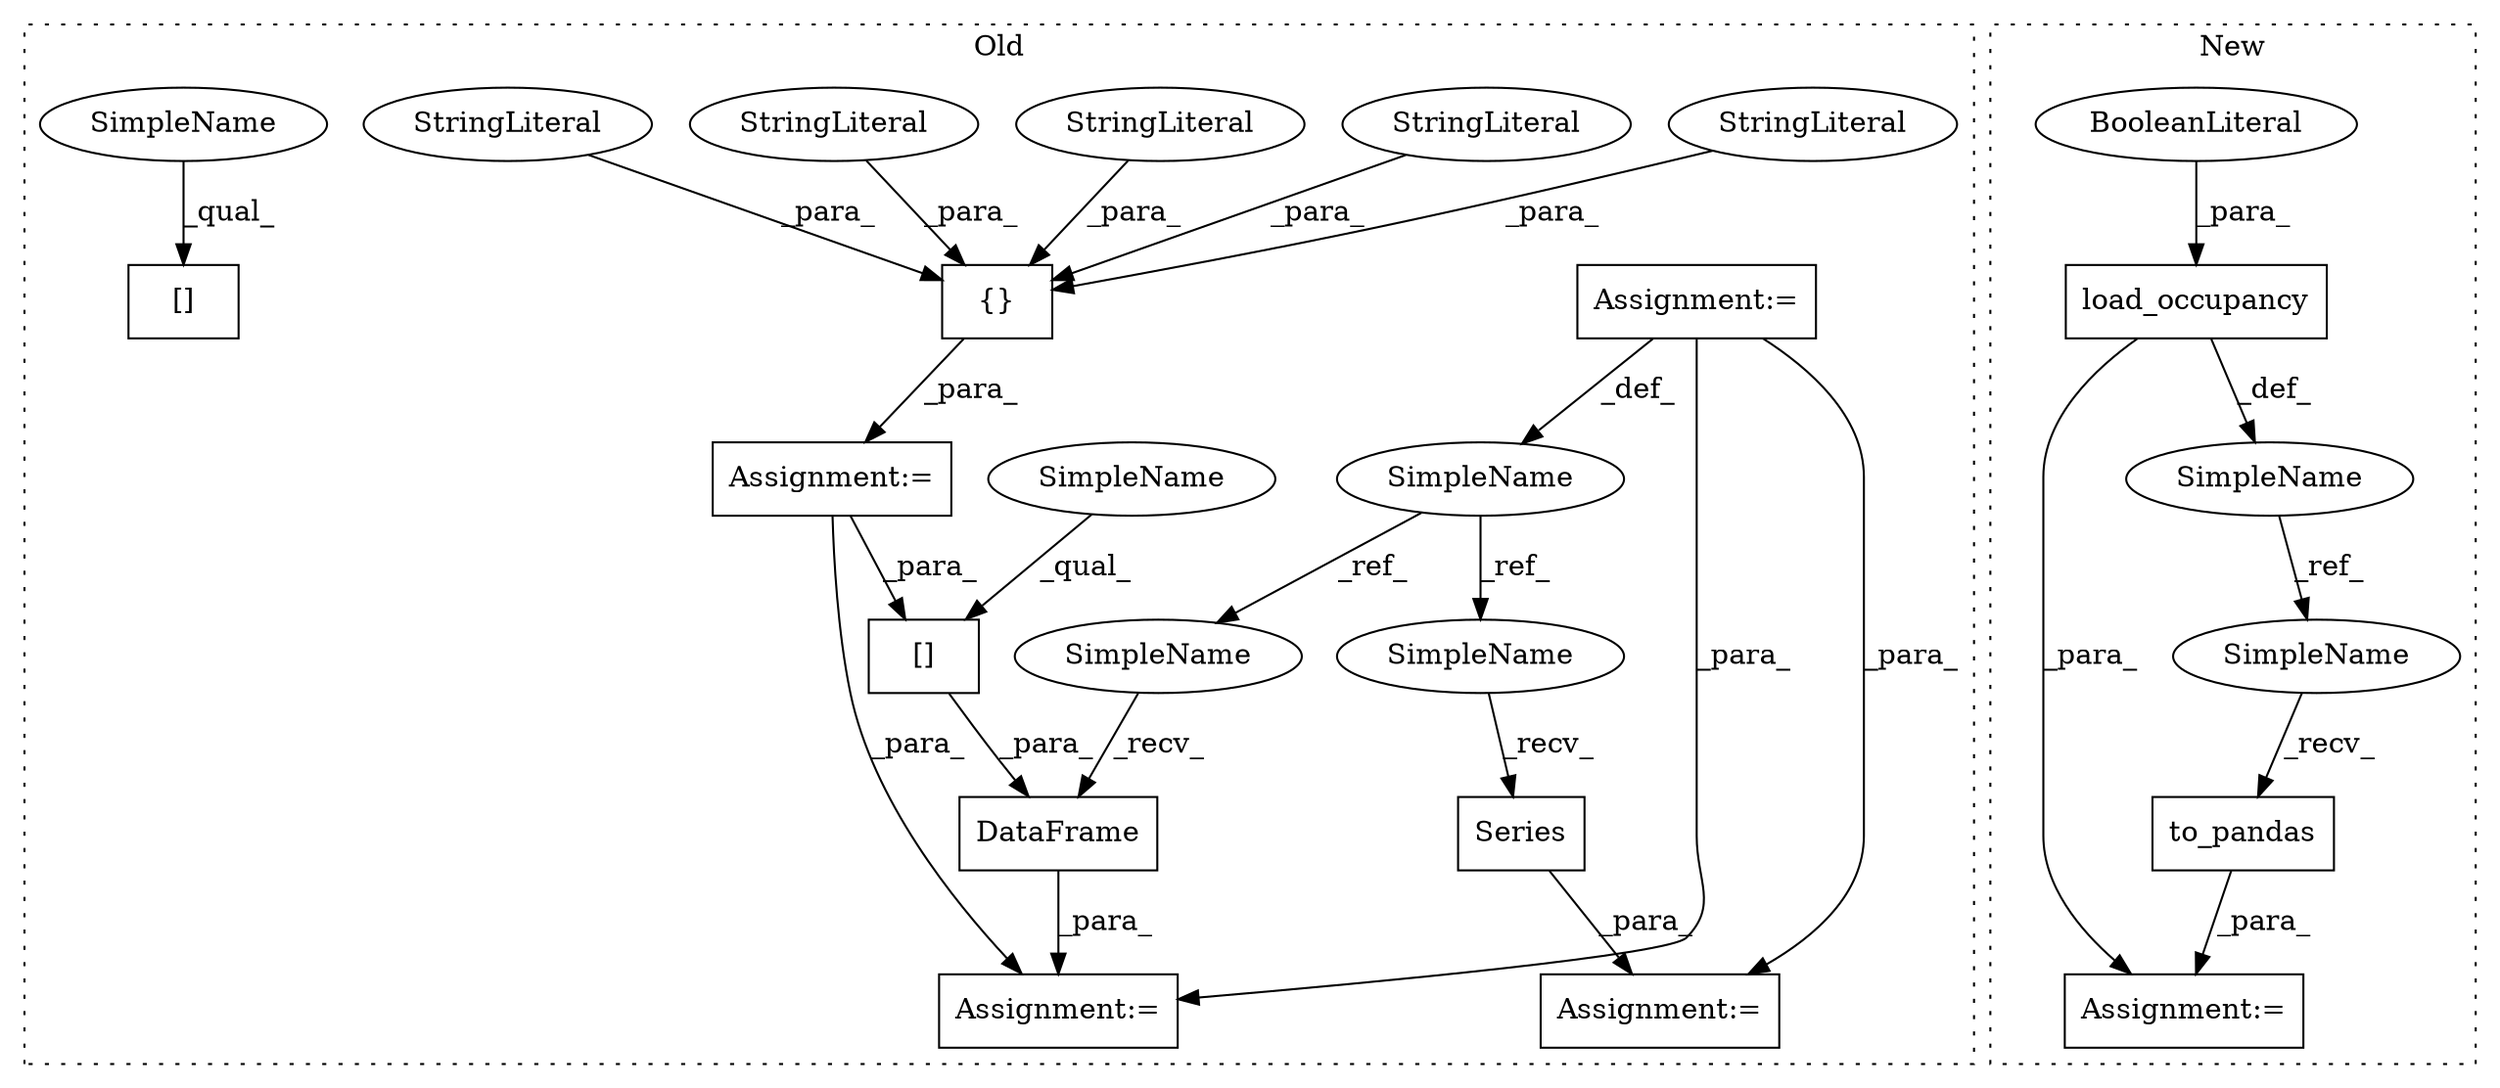 digraph G {
subgraph cluster0 {
1 [label="Series" a="32" s="2648,2679" l="7,1" shape="box"];
4 [label="Assignment:=" a="7" s="2644" l="1" shape="box"];
7 [label="SimpleName" a="42" s="2196" l="2" shape="ellipse"];
8 [label="DataFrame" a="32" s="2612,2636" l="10,1" shape="box"];
9 [label="[]" a="2" s="2622,2635" l="5,1" shape="box"];
10 [label="{}" a="4" s="2541,2600" l="1,1" shape="box"];
11 [label="Assignment:=" a="7" s="2196" l="2" shape="box"];
12 [label="StringLiteral" a="45" s="2576" l="7" shape="ellipse"];
13 [label="StringLiteral" a="45" s="2584" l="5" shape="ellipse"];
14 [label="Assignment:=" a="7" s="2608" l="1" shape="box"];
15 [label="StringLiteral" a="45" s="2542" l="13" shape="ellipse"];
16 [label="Assignment:=" a="7" s="2528" l="1" shape="box"];
17 [label="StringLiteral" a="45" s="2556" l="19" shape="ellipse"];
18 [label="StringLiteral" a="45" s="2590" l="10" shape="ellipse"];
20 [label="[]" a="2" s="2655,2666" l="5,1" shape="box"];
21 [label="SimpleName" a="42" s="2645" l="2" shape="ellipse"];
22 [label="SimpleName" a="42" s="2609" l="2" shape="ellipse"];
23 [label="SimpleName" a="42" s="2622" l="4" shape="ellipse"];
24 [label="SimpleName" a="42" s="2655" l="4" shape="ellipse"];
label = "Old";
style="dotted";
}
subgraph cluster1 {
2 [label="to_pandas" a="32" s="2468" l="11" shape="box"];
3 [label="Assignment:=" a="7" s="2461" l="2" shape="box"];
5 [label="load_occupancy" a="32" s="2415,2434" l="15,1" shape="box"];
6 [label="BooleanLiteral" a="9" s="2430" l="4" shape="ellipse"];
19 [label="SimpleName" a="42" s="2410" l="4" shape="ellipse"];
25 [label="SimpleName" a="42" s="2463" l="4" shape="ellipse"];
label = "New";
style="dotted";
}
1 -> 4 [label="_para_"];
2 -> 3 [label="_para_"];
5 -> 19 [label="_def_"];
5 -> 3 [label="_para_"];
6 -> 5 [label="_para_"];
7 -> 22 [label="_ref_"];
7 -> 21 [label="_ref_"];
8 -> 14 [label="_para_"];
9 -> 8 [label="_para_"];
10 -> 16 [label="_para_"];
11 -> 14 [label="_para_"];
11 -> 4 [label="_para_"];
11 -> 7 [label="_def_"];
12 -> 10 [label="_para_"];
13 -> 10 [label="_para_"];
15 -> 10 [label="_para_"];
16 -> 14 [label="_para_"];
16 -> 9 [label="_para_"];
17 -> 10 [label="_para_"];
18 -> 10 [label="_para_"];
19 -> 25 [label="_ref_"];
21 -> 1 [label="_recv_"];
22 -> 8 [label="_recv_"];
23 -> 9 [label="_qual_"];
24 -> 20 [label="_qual_"];
25 -> 2 [label="_recv_"];
}
